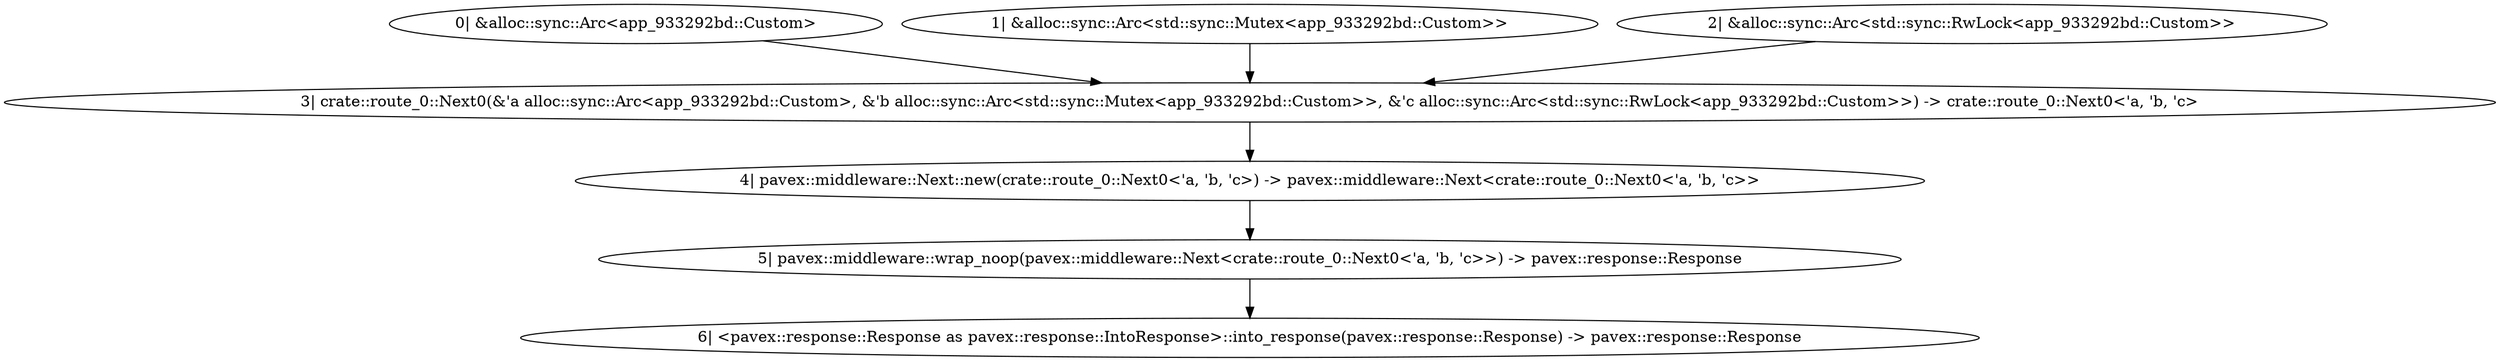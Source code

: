 digraph "GET / - 0" {
    0 [ label = "0| &alloc::sync::Arc<app_933292bd::Custom>"]
    1 [ label = "1| &alloc::sync::Arc<std::sync::Mutex<app_933292bd::Custom>>"]
    2 [ label = "2| &alloc::sync::Arc<std::sync::RwLock<app_933292bd::Custom>>"]
    3 [ label = "3| crate::route_0::Next0(&'a alloc::sync::Arc<app_933292bd::Custom>, &'b alloc::sync::Arc<std::sync::Mutex<app_933292bd::Custom>>, &'c alloc::sync::Arc<std::sync::RwLock<app_933292bd::Custom>>) -> crate::route_0::Next0<'a, 'b, 'c>"]
    4 [ label = "4| pavex::middleware::Next::new(crate::route_0::Next0<'a, 'b, 'c>) -> pavex::middleware::Next<crate::route_0::Next0<'a, 'b, 'c>>"]
    5 [ label = "5| pavex::middleware::wrap_noop(pavex::middleware::Next<crate::route_0::Next0<'a, 'b, 'c>>) -> pavex::response::Response"]
    6 [ label = "6| <pavex::response::Response as pavex::response::IntoResponse>::into_response(pavex::response::Response) -> pavex::response::Response"]
    4 -> 5 [ ]
    3 -> 4 [ ]
    2 -> 3 [ ]
    1 -> 3 [ ]
    5 -> 6 [ ]
    0 -> 3 [ ]
}

digraph "GET / - 1" {
    0 [ label = "0| &alloc::sync::Arc<app_933292bd::Custom>"]
    1 [ label = "1| &alloc::sync::Arc<std::sync::Mutex<app_933292bd::Custom>>"]
    2 [ label = "2| &alloc::sync::Arc<std::sync::RwLock<app_933292bd::Custom>>"]
    3 [ label = "3| app_933292bd::handler(&alloc::sync::Arc<app_933292bd::Custom>, &alloc::sync::Arc<std::sync::Mutex<app_933292bd::Custom>>, &alloc::sync::Arc<std::sync::RwLock<app_933292bd::Custom>>) -> http::StatusCode"]
    4 [ label = "4| <http::StatusCode as pavex::response::IntoResponse>::into_response(http::StatusCode) -> pavex::response::Response"]
    2 -> 3 [ ]
    1 -> 3 [ ]
    3 -> 4 [ ]
    0 -> 3 [ ]
}

digraph "* * - 0" {
    0 [ label = "0| &pavex::router::AllowedMethods"]
    1 [ label = "1| crate::route_1::Next0(&'a pavex::router::AllowedMethods) -> crate::route_1::Next0<'a>"]
    2 [ label = "2| pavex::middleware::Next::new(crate::route_1::Next0<'a>) -> pavex::middleware::Next<crate::route_1::Next0<'a>>"]
    3 [ label = "3| pavex::middleware::wrap_noop(pavex::middleware::Next<crate::route_1::Next0<'a>>) -> pavex::response::Response"]
    4 [ label = "4| <pavex::response::Response as pavex::response::IntoResponse>::into_response(pavex::response::Response) -> pavex::response::Response"]
    2 -> 3 [ ]
    1 -> 2 [ ]
    3 -> 4 [ ]
    0 -> 1 [ ]
}

digraph "* * - 1" {
    0 [ label = "0| &pavex::router::AllowedMethods"]
    1 [ label = "1| pavex::router::default_fallback(&pavex::router::AllowedMethods) -> pavex::response::Response"]
    2 [ label = "2| <pavex::response::Response as pavex::response::IntoResponse>::into_response(pavex::response::Response) -> pavex::response::Response"]
    1 -> 2 [ ]
    0 -> 1 [ ]
}

digraph app_state {
    0 [ label = "0| app_933292bd::arc_rwlock() -> alloc::sync::Arc<std::sync::RwLock<app_933292bd::Custom>>"]
    1 [ label = "1| app_933292bd::arc_mutex() -> alloc::sync::Arc<std::sync::Mutex<app_933292bd::Custom>>"]
    2 [ label = "2| app_933292bd::arc() -> alloc::sync::Arc<app_933292bd::Custom>"]
    3 [ label = "3| crate::ApplicationState(alloc::sync::Arc<app_933292bd::Custom>, alloc::sync::Arc<std::sync::Mutex<app_933292bd::Custom>>, alloc::sync::Arc<std::sync::RwLock<app_933292bd::Custom>>) -> crate::ApplicationState"]
    0 -> 3 [ ]
    1 -> 3 [ ]
    2 -> 3 [ ]
}
